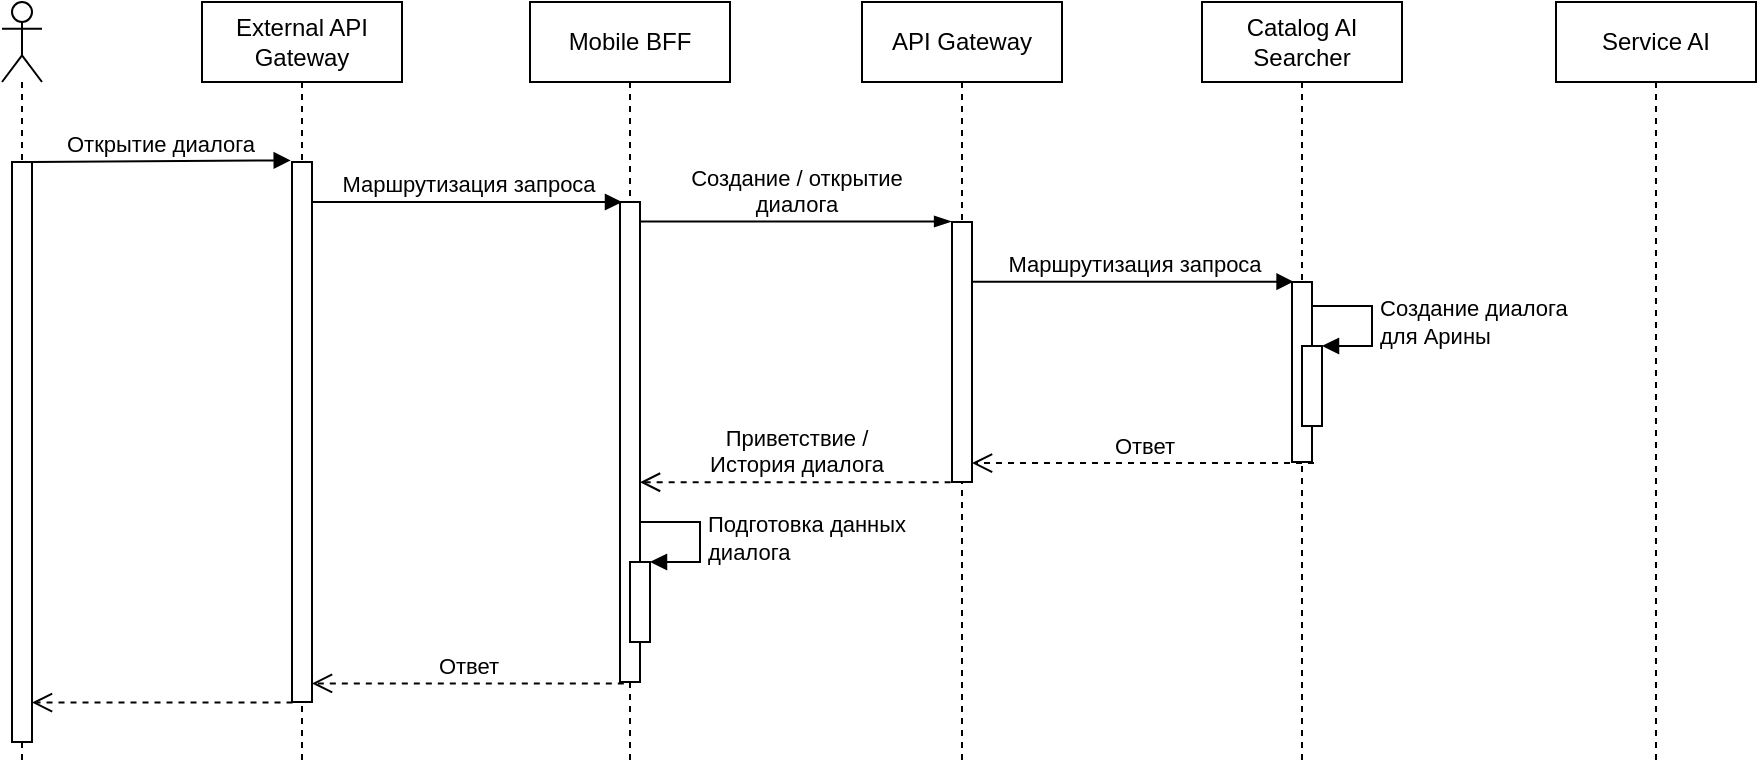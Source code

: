 <mxfile>
    <diagram id="lTbygE6mmEBvN5XrSG2k" name="Страница 1">
        <mxGraphModel dx="959" dy="909" grid="1" gridSize="10" guides="1" tooltips="1" connect="1" arrows="1" fold="1" page="1" pageScale="1" pageWidth="827" pageHeight="1169" math="0" shadow="0">
            <root>
                <mxCell id="0"/>
                <mxCell id="1" parent="0"/>
                <mxCell id="3" value="" style="shape=umlLifeline;participant=umlActor;perimeter=lifelinePerimeter;whiteSpace=wrap;html=1;container=1;collapsible=0;recursiveResize=0;verticalAlign=top;spacingTop=36;outlineConnect=0;" parent="1" vertex="1">
                    <mxGeometry x="50" y="80" width="20" height="380" as="geometry"/>
                </mxCell>
                <mxCell id="5" value="" style="html=1;points=[];perimeter=orthogonalPerimeter;" parent="3" vertex="1">
                    <mxGeometry x="5" y="80" width="10" height="290" as="geometry"/>
                </mxCell>
                <mxCell id="23" value="Открытие диалога" style="html=1;verticalAlign=bottom;endArrow=block;entryX=-0.064;entryY=-0.003;entryDx=0;entryDy=0;entryPerimeter=0;" parent="1" target="31" edge="1">
                    <mxGeometry relative="1" as="geometry">
                        <mxPoint x="65" y="160" as="sourcePoint"/>
                        <mxPoint x="195" y="160.0" as="targetPoint"/>
                    </mxGeometry>
                </mxCell>
                <mxCell id="27" value="External API Gateway" style="shape=umlLifeline;perimeter=lifelinePerimeter;whiteSpace=wrap;html=1;container=1;collapsible=0;recursiveResize=0;outlineConnect=0;" parent="1" vertex="1">
                    <mxGeometry x="150" y="80" width="100" height="380" as="geometry"/>
                </mxCell>
                <mxCell id="31" value="" style="html=1;points=[];perimeter=orthogonalPerimeter;" parent="27" vertex="1">
                    <mxGeometry x="45" y="80" width="10" height="270" as="geometry"/>
                </mxCell>
                <mxCell id="28" value="Mobile BFF" style="shape=umlLifeline;perimeter=lifelinePerimeter;whiteSpace=wrap;html=1;container=1;collapsible=0;recursiveResize=0;outlineConnect=0;" parent="1" vertex="1">
                    <mxGeometry x="314" y="80" width="100" height="380" as="geometry"/>
                </mxCell>
                <mxCell id="32" value="" style="html=1;points=[];perimeter=orthogonalPerimeter;" parent="28" vertex="1">
                    <mxGeometry x="45" y="100" width="10" height="240" as="geometry"/>
                </mxCell>
                <mxCell id="46" value="" style="html=1;points=[];perimeter=orthogonalPerimeter;" parent="28" vertex="1">
                    <mxGeometry x="50" y="280" width="10" height="40" as="geometry"/>
                </mxCell>
                <mxCell id="47" value="Подготовка данных&lt;br&gt;диалога" style="edgeStyle=orthogonalEdgeStyle;html=1;align=left;spacingLeft=2;endArrow=block;rounded=0;entryX=1;entryY=0;" parent="28" target="46" edge="1">
                    <mxGeometry relative="1" as="geometry">
                        <mxPoint x="55" y="260" as="sourcePoint"/>
                        <Array as="points">
                            <mxPoint x="85" y="260"/>
                        </Array>
                    </mxGeometry>
                </mxCell>
                <mxCell id="29" value="Catalog AI Searcher" style="shape=umlLifeline;perimeter=lifelinePerimeter;whiteSpace=wrap;html=1;container=1;collapsible=0;recursiveResize=0;outlineConnect=0;" parent="1" vertex="1">
                    <mxGeometry x="650" y="80" width="100" height="380" as="geometry"/>
                </mxCell>
                <mxCell id="33" value="" style="html=1;points=[];perimeter=orthogonalPerimeter;" parent="29" vertex="1">
                    <mxGeometry x="45" y="140" width="10" height="90" as="geometry"/>
                </mxCell>
                <mxCell id="40" value="" style="html=1;points=[];perimeter=orthogonalPerimeter;" parent="29" vertex="1">
                    <mxGeometry x="50" y="172" width="10" height="40" as="geometry"/>
                </mxCell>
                <mxCell id="41" value="Создание диалога&lt;br&gt;для Арины" style="edgeStyle=orthogonalEdgeStyle;html=1;align=left;spacingLeft=2;endArrow=block;rounded=0;entryX=1;entryY=0;" parent="29" target="40" edge="1">
                    <mxGeometry relative="1" as="geometry">
                        <mxPoint x="55" y="152" as="sourcePoint"/>
                        <Array as="points">
                            <mxPoint x="85" y="152"/>
                        </Array>
                    </mxGeometry>
                </mxCell>
                <mxCell id="30" value="Service AI" style="shape=umlLifeline;perimeter=lifelinePerimeter;whiteSpace=wrap;html=1;container=1;collapsible=0;recursiveResize=0;outlineConnect=0;" parent="1" vertex="1">
                    <mxGeometry x="827" y="80" width="100" height="380" as="geometry"/>
                </mxCell>
                <mxCell id="35" value="Маршрутизация запроса" style="html=1;verticalAlign=bottom;endArrow=block;" parent="1" source="31" edge="1">
                    <mxGeometry width="80" relative="1" as="geometry">
                        <mxPoint x="210" y="180" as="sourcePoint"/>
                        <mxPoint x="360" y="180" as="targetPoint"/>
                        <mxPoint as="offset"/>
                    </mxGeometry>
                </mxCell>
                <mxCell id="36" value="Создание / открытие&lt;br&gt;диалога" style="html=1;verticalAlign=bottom;endArrow=blockThin;entryX=-0.045;entryY=-0.002;entryDx=0;entryDy=0;entryPerimeter=0;endFill=1;" parent="1" source="32" target="38" edge="1">
                    <mxGeometry width="80" relative="1" as="geometry">
                        <mxPoint x="400" y="190" as="sourcePoint"/>
                        <mxPoint x="570.45" y="190" as="targetPoint"/>
                        <mxPoint as="offset"/>
                    </mxGeometry>
                </mxCell>
                <mxCell id="37" value="API Gateway" style="shape=umlLifeline;perimeter=lifelinePerimeter;whiteSpace=wrap;html=1;container=1;collapsible=0;recursiveResize=0;outlineConnect=0;" parent="1" vertex="1">
                    <mxGeometry x="480" y="80" width="100" height="380" as="geometry"/>
                </mxCell>
                <mxCell id="38" value="" style="html=1;points=[];perimeter=orthogonalPerimeter;" parent="37" vertex="1">
                    <mxGeometry x="45" y="110" width="10" height="130" as="geometry"/>
                </mxCell>
                <mxCell id="39" value="Маршрутизация запроса" style="html=1;verticalAlign=bottom;endArrow=block;entryX=0.078;entryY=-0.002;entryDx=0;entryDy=0;entryPerimeter=0;" parent="1" source="38" target="33" edge="1">
                    <mxGeometry width="80" relative="1" as="geometry">
                        <mxPoint x="590" y="220" as="sourcePoint"/>
                        <mxPoint x="690" y="220" as="targetPoint"/>
                        <mxPoint as="offset"/>
                    </mxGeometry>
                </mxCell>
                <mxCell id="42" value="Ответ" style="html=1;verticalAlign=bottom;endArrow=open;dashed=1;endSize=8;exitX=1.1;exitY=1.006;exitDx=0;exitDy=0;exitPerimeter=0;" parent="1" source="33" target="38" edge="1">
                    <mxGeometry relative="1" as="geometry">
                        <mxPoint x="560" y="310" as="targetPoint"/>
                        <mxPoint x="694.5" y="310" as="sourcePoint"/>
                    </mxGeometry>
                </mxCell>
                <mxCell id="43" value="Приветствие /&lt;br&gt;История диалога" style="html=1;verticalAlign=bottom;endArrow=open;dashed=1;endSize=8;exitX=-0.067;exitY=1.001;exitDx=0;exitDy=0;exitPerimeter=0;" parent="1" source="38" target="32" edge="1">
                    <mxGeometry x="-0.005" relative="1" as="geometry">
                        <mxPoint x="390" y="321" as="targetPoint"/>
                        <mxPoint x="510" y="321" as="sourcePoint"/>
                        <mxPoint as="offset"/>
                    </mxGeometry>
                </mxCell>
                <mxCell id="45" value="" style="html=1;verticalAlign=bottom;endArrow=open;dashed=1;endSize=8;exitX=0.026;exitY=1.001;exitDx=0;exitDy=0;exitPerimeter=0;" parent="1" source="31" target="5" edge="1">
                    <mxGeometry relative="1" as="geometry">
                        <mxPoint x="80" y="340" as="targetPoint"/>
                        <mxPoint x="170" y="340" as="sourcePoint"/>
                    </mxGeometry>
                </mxCell>
                <mxCell id="44" value="Ответ" style="html=1;verticalAlign=bottom;endArrow=open;dashed=1;endSize=8;exitX=0.191;exitY=1.003;exitDx=0;exitDy=0;exitPerimeter=0;" parent="1" source="32" target="31" edge="1">
                    <mxGeometry relative="1" as="geometry">
                        <mxPoint x="220" y="330" as="targetPoint"/>
                        <mxPoint x="359" y="330.0" as="sourcePoint"/>
                    </mxGeometry>
                </mxCell>
            </root>
        </mxGraphModel>
    </diagram>
</mxfile>